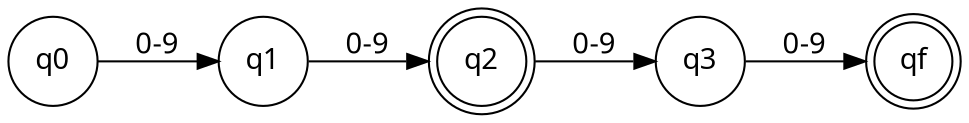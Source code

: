 digraph year {
	rankdir=LR;
    graph [fontname = "DIN"];
    node  [fontname = "DIN"];
    edge  [fontname = "DIN"];
	node [shape = doublecircle]; q2 qf;
	node [shape = circle];

	q0 -> q1 [ label = "0-9" ];
	q1 -> q2 [ label = "0-9" ];
	q2 -> q3 [ label = "0-9" ];
	q3 -> qf [ label = "0-9" ];
}
